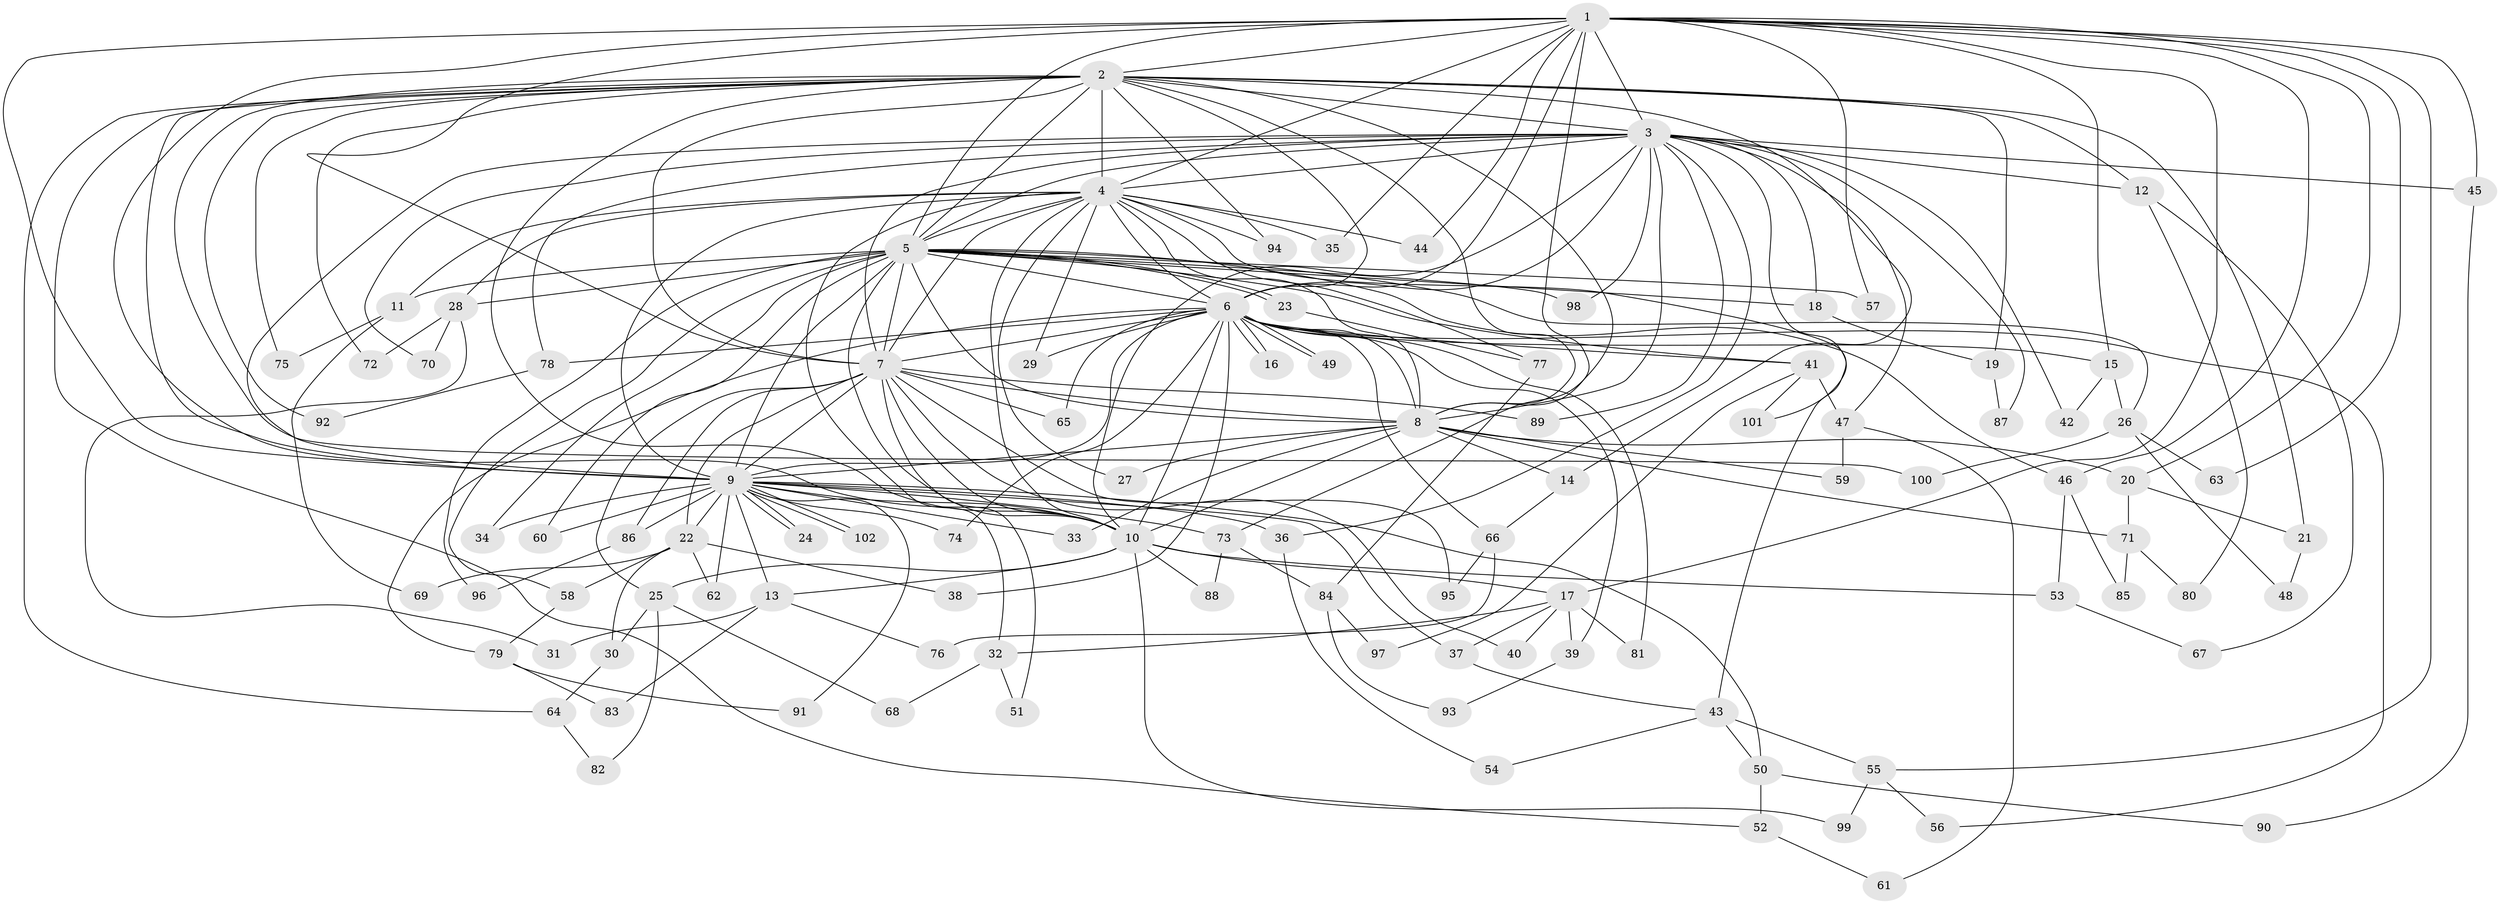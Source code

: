 // coarse degree distribution, {21: 0.01282051282051282, 25: 0.01282051282051282, 24: 0.02564102564102564, 23: 0.01282051282051282, 22: 0.01282051282051282, 14: 0.01282051282051282, 3: 0.1794871794871795, 4: 0.14102564102564102, 5: 0.05128205128205128, 2: 0.48717948717948717, 8: 0.02564102564102564, 6: 0.01282051282051282, 1: 0.01282051282051282}
// Generated by graph-tools (version 1.1) at 2025/51/02/27/25 19:51:44]
// undirected, 102 vertices, 229 edges
graph export_dot {
graph [start="1"]
  node [color=gray90,style=filled];
  1;
  2;
  3;
  4;
  5;
  6;
  7;
  8;
  9;
  10;
  11;
  12;
  13;
  14;
  15;
  16;
  17;
  18;
  19;
  20;
  21;
  22;
  23;
  24;
  25;
  26;
  27;
  28;
  29;
  30;
  31;
  32;
  33;
  34;
  35;
  36;
  37;
  38;
  39;
  40;
  41;
  42;
  43;
  44;
  45;
  46;
  47;
  48;
  49;
  50;
  51;
  52;
  53;
  54;
  55;
  56;
  57;
  58;
  59;
  60;
  61;
  62;
  63;
  64;
  65;
  66;
  67;
  68;
  69;
  70;
  71;
  72;
  73;
  74;
  75;
  76;
  77;
  78;
  79;
  80;
  81;
  82;
  83;
  84;
  85;
  86;
  87;
  88;
  89;
  90;
  91;
  92;
  93;
  94;
  95;
  96;
  97;
  98;
  99;
  100;
  101;
  102;
  1 -- 2;
  1 -- 3;
  1 -- 4;
  1 -- 5;
  1 -- 6;
  1 -- 7;
  1 -- 8;
  1 -- 9;
  1 -- 10;
  1 -- 15;
  1 -- 17;
  1 -- 20;
  1 -- 35;
  1 -- 44;
  1 -- 45;
  1 -- 46;
  1 -- 55;
  1 -- 57;
  1 -- 63;
  2 -- 3;
  2 -- 4;
  2 -- 5;
  2 -- 6;
  2 -- 7;
  2 -- 8;
  2 -- 9;
  2 -- 10;
  2 -- 12;
  2 -- 14;
  2 -- 19;
  2 -- 21;
  2 -- 52;
  2 -- 64;
  2 -- 72;
  2 -- 73;
  2 -- 75;
  2 -- 92;
  2 -- 94;
  2 -- 100;
  3 -- 4;
  3 -- 5;
  3 -- 6;
  3 -- 7;
  3 -- 8;
  3 -- 9;
  3 -- 10;
  3 -- 12;
  3 -- 18;
  3 -- 36;
  3 -- 42;
  3 -- 45;
  3 -- 47;
  3 -- 70;
  3 -- 78;
  3 -- 87;
  3 -- 89;
  3 -- 98;
  3 -- 101;
  4 -- 5;
  4 -- 6;
  4 -- 7;
  4 -- 8;
  4 -- 9;
  4 -- 10;
  4 -- 11;
  4 -- 27;
  4 -- 28;
  4 -- 29;
  4 -- 32;
  4 -- 35;
  4 -- 43;
  4 -- 44;
  4 -- 77;
  4 -- 94;
  5 -- 6;
  5 -- 7;
  5 -- 8;
  5 -- 9;
  5 -- 10;
  5 -- 11;
  5 -- 18;
  5 -- 23;
  5 -- 23;
  5 -- 26;
  5 -- 28;
  5 -- 34;
  5 -- 41;
  5 -- 46;
  5 -- 57;
  5 -- 58;
  5 -- 60;
  5 -- 96;
  5 -- 98;
  6 -- 7;
  6 -- 8;
  6 -- 9;
  6 -- 10;
  6 -- 15;
  6 -- 16;
  6 -- 16;
  6 -- 29;
  6 -- 38;
  6 -- 39;
  6 -- 41;
  6 -- 49;
  6 -- 49;
  6 -- 56;
  6 -- 65;
  6 -- 66;
  6 -- 74;
  6 -- 78;
  6 -- 79;
  6 -- 81;
  7 -- 8;
  7 -- 9;
  7 -- 10;
  7 -- 22;
  7 -- 25;
  7 -- 40;
  7 -- 51;
  7 -- 65;
  7 -- 86;
  7 -- 89;
  7 -- 95;
  8 -- 9;
  8 -- 10;
  8 -- 14;
  8 -- 20;
  8 -- 27;
  8 -- 33;
  8 -- 59;
  8 -- 71;
  9 -- 10;
  9 -- 13;
  9 -- 22;
  9 -- 24;
  9 -- 24;
  9 -- 33;
  9 -- 34;
  9 -- 36;
  9 -- 37;
  9 -- 50;
  9 -- 60;
  9 -- 62;
  9 -- 73;
  9 -- 74;
  9 -- 86;
  9 -- 91;
  9 -- 102;
  9 -- 102;
  10 -- 13;
  10 -- 17;
  10 -- 25;
  10 -- 53;
  10 -- 88;
  10 -- 99;
  11 -- 69;
  11 -- 75;
  12 -- 67;
  12 -- 80;
  13 -- 31;
  13 -- 76;
  13 -- 83;
  14 -- 66;
  15 -- 26;
  15 -- 42;
  17 -- 32;
  17 -- 37;
  17 -- 39;
  17 -- 40;
  17 -- 81;
  18 -- 19;
  19 -- 87;
  20 -- 21;
  20 -- 71;
  21 -- 48;
  22 -- 30;
  22 -- 38;
  22 -- 58;
  22 -- 62;
  22 -- 69;
  23 -- 77;
  25 -- 30;
  25 -- 68;
  25 -- 82;
  26 -- 48;
  26 -- 63;
  26 -- 100;
  28 -- 31;
  28 -- 70;
  28 -- 72;
  30 -- 64;
  32 -- 51;
  32 -- 68;
  36 -- 54;
  37 -- 43;
  39 -- 93;
  41 -- 47;
  41 -- 97;
  41 -- 101;
  43 -- 50;
  43 -- 54;
  43 -- 55;
  45 -- 90;
  46 -- 53;
  46 -- 85;
  47 -- 59;
  47 -- 61;
  50 -- 52;
  50 -- 90;
  52 -- 61;
  53 -- 67;
  55 -- 56;
  55 -- 99;
  58 -- 79;
  64 -- 82;
  66 -- 76;
  66 -- 95;
  71 -- 80;
  71 -- 85;
  73 -- 84;
  73 -- 88;
  77 -- 84;
  78 -- 92;
  79 -- 83;
  79 -- 91;
  84 -- 93;
  84 -- 97;
  86 -- 96;
}
